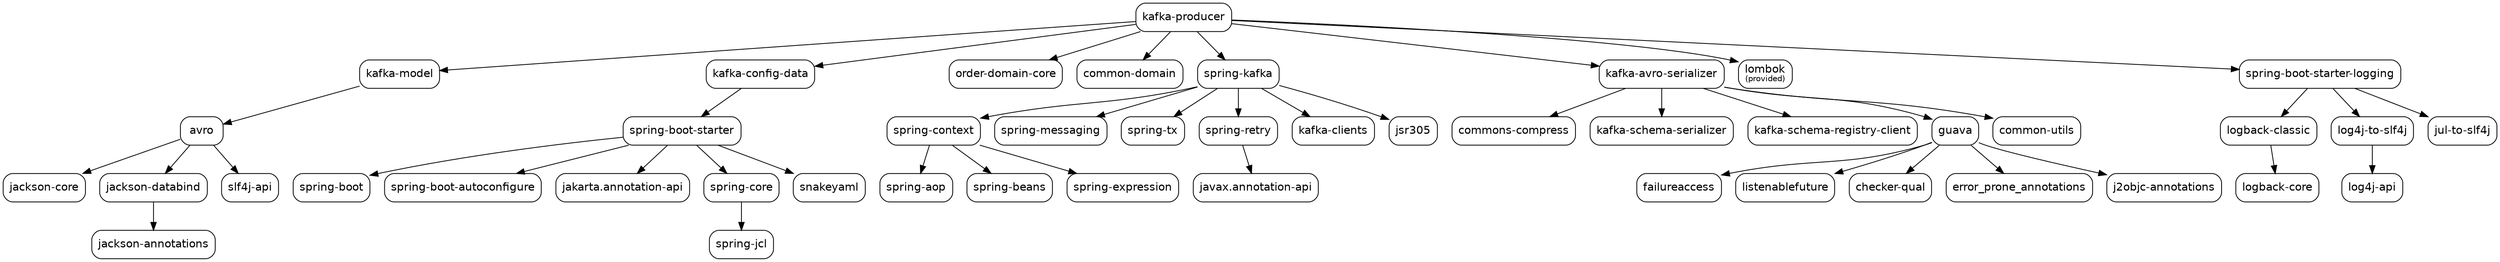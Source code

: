 digraph "kafka-producer" {
  node [shape="box",style="rounded",fontname="Helvetica",fontsize="14"]
  edge [fontsize="10",fontname="Helvetica"]

  // Node Definitions:
  "org.apache.avro:avro:jar"[label=<avro>]
  "com.fasterxml.jackson.core:jackson-core:jar"[label=<jackson-core>]
  "com.fasterxml.jackson.core:jackson-databind:jar"[label=<jackson-databind>]
  "com.fasterxml.jackson.core:jackson-annotations:jar"[label=<jackson-annotations>]
  "org.slf4j:slf4j-api:jar"[label=<slf4j-api>]
  "com.food-ordering-system:kafka-model:jar"[label=<kafka-model>]
  "com.food-ordering-system:kafka-producer:jar"[label=<kafka-producer>]
  "org.springframework.boot:spring-boot-starter:jar"[label=<spring-boot-starter>]
  "org.springframework.boot:spring-boot:jar"[label=<spring-boot>]
  "org.springframework.boot:spring-boot-autoconfigure:jar"[label=<spring-boot-autoconfigure>]
  "jakarta.annotation:jakarta.annotation-api:jar"[label=<jakarta.annotation-api>]
  "org.springframework:spring-core:jar"[label=<spring-core>]
  "org.springframework:spring-jcl:jar"[label=<spring-jcl>]
  "org.yaml:snakeyaml:jar"[label=<snakeyaml>]
  "com.food.ordering.system:kafka-config-data:jar"[label=<kafka-config-data>]
  "com.food-ordering-system:order-domain-core:jar"[label=<order-domain-core>]
  "com.food.ordering.system:common-domain:jar"[label=<common-domain>]
  "org.springframework:spring-context:jar"[label=<spring-context>]
  "org.springframework:spring-aop:jar"[label=<spring-aop>]
  "org.springframework:spring-beans:jar"[label=<spring-beans>]
  "org.springframework:spring-expression:jar"[label=<spring-expression>]
  "org.springframework.kafka:spring-kafka:jar"[label=<spring-kafka>]
  "org.springframework:spring-messaging:jar"[label=<spring-messaging>]
  "org.springframework:spring-tx:jar"[label=<spring-tx>]
  "org.springframework.retry:spring-retry:jar"[label=<spring-retry>]
  "javax.annotation:javax.annotation-api:jar"[label=<javax.annotation-api>]
  "org.apache.kafka:kafka-clients:jar"[label=<kafka-clients>]
  "com.google.code.findbugs:jsr305:jar"[label=<jsr305>]
  "io.confluent:kafka-avro-serializer:jar"[label=<kafka-avro-serializer>]
  "org.apache.commons:commons-compress:jar"[label=<commons-compress>]
  "io.confluent:kafka-schema-serializer:jar"[label=<kafka-schema-serializer>]
  "io.confluent:kafka-schema-registry-client:jar"[label=<kafka-schema-registry-client>]
  "com.google.guava:guava:jar"[label=<guava>]
  "com.google.guava:failureaccess:jar"[label=<failureaccess>]
  "com.google.guava:listenablefuture:jar"[label=<listenablefuture>]
  "org.checkerframework:checker-qual:jar"[label=<checker-qual>]
  "com.google.errorprone:error_prone_annotations:jar"[label=<error_prone_annotations>]
  "com.google.j2objc:j2objc-annotations:jar"[label=<j2objc-annotations>]
  "io.confluent:common-utils:jar"[label=<common-utils>]
  "org.projectlombok:lombok:jar"[label=<lombok<font point-size="10"><br/>(provided)</font>>]
  "ch.qos.logback:logback-classic:jar"[label=<logback-classic>]
  "ch.qos.logback:logback-core:jar"[label=<logback-core>]
  "org.springframework.boot:spring-boot-starter-logging:jar"[label=<spring-boot-starter-logging>]
  "org.apache.logging.log4j:log4j-to-slf4j:jar"[label=<log4j-to-slf4j>]
  "org.apache.logging.log4j:log4j-api:jar"[label=<log4j-api>]
  "org.slf4j:jul-to-slf4j:jar"[label=<jul-to-slf4j>]

  // Edge Definitions:
  "org.apache.avro:avro:jar" -> "com.fasterxml.jackson.core:jackson-core:jar"
  "com.fasterxml.jackson.core:jackson-databind:jar" -> "com.fasterxml.jackson.core:jackson-annotations:jar"
  "org.apache.avro:avro:jar" -> "com.fasterxml.jackson.core:jackson-databind:jar"
  "org.apache.avro:avro:jar" -> "org.slf4j:slf4j-api:jar"
  "com.food-ordering-system:kafka-model:jar" -> "org.apache.avro:avro:jar"
  "com.food-ordering-system:kafka-producer:jar" -> "com.food-ordering-system:kafka-model:jar"
  "org.springframework.boot:spring-boot-starter:jar" -> "org.springframework.boot:spring-boot:jar"
  "org.springframework.boot:spring-boot-starter:jar" -> "org.springframework.boot:spring-boot-autoconfigure:jar"
  "org.springframework.boot:spring-boot-starter:jar" -> "jakarta.annotation:jakarta.annotation-api:jar"
  "org.springframework:spring-core:jar" -> "org.springframework:spring-jcl:jar"
  "org.springframework.boot:spring-boot-starter:jar" -> "org.springframework:spring-core:jar"
  "org.springframework.boot:spring-boot-starter:jar" -> "org.yaml:snakeyaml:jar"
  "com.food.ordering.system:kafka-config-data:jar" -> "org.springframework.boot:spring-boot-starter:jar"
  "com.food-ordering-system:kafka-producer:jar" -> "com.food.ordering.system:kafka-config-data:jar"
  "com.food-ordering-system:kafka-producer:jar" -> "com.food-ordering-system:order-domain-core:jar"
  "com.food-ordering-system:kafka-producer:jar" -> "com.food.ordering.system:common-domain:jar"
  "org.springframework:spring-context:jar" -> "org.springframework:spring-aop:jar"
  "org.springframework:spring-context:jar" -> "org.springframework:spring-beans:jar"
  "org.springframework:spring-context:jar" -> "org.springframework:spring-expression:jar"
  "org.springframework.kafka:spring-kafka:jar" -> "org.springframework:spring-context:jar"
  "org.springframework.kafka:spring-kafka:jar" -> "org.springframework:spring-messaging:jar"
  "org.springframework.kafka:spring-kafka:jar" -> "org.springframework:spring-tx:jar"
  "org.springframework.retry:spring-retry:jar" -> "javax.annotation:javax.annotation-api:jar"
  "org.springframework.kafka:spring-kafka:jar" -> "org.springframework.retry:spring-retry:jar"
  "org.springframework.kafka:spring-kafka:jar" -> "org.apache.kafka:kafka-clients:jar"
  "org.springframework.kafka:spring-kafka:jar" -> "com.google.code.findbugs:jsr305:jar"
  "com.food-ordering-system:kafka-producer:jar" -> "org.springframework.kafka:spring-kafka:jar"
  "io.confluent:kafka-avro-serializer:jar" -> "org.apache.commons:commons-compress:jar"
  "io.confluent:kafka-avro-serializer:jar" -> "io.confluent:kafka-schema-serializer:jar"
  "io.confluent:kafka-avro-serializer:jar" -> "io.confluent:kafka-schema-registry-client:jar"
  "com.google.guava:guava:jar" -> "com.google.guava:failureaccess:jar"
  "com.google.guava:guava:jar" -> "com.google.guava:listenablefuture:jar"
  "com.google.guava:guava:jar" -> "org.checkerframework:checker-qual:jar"
  "com.google.guava:guava:jar" -> "com.google.errorprone:error_prone_annotations:jar"
  "com.google.guava:guava:jar" -> "com.google.j2objc:j2objc-annotations:jar"
  "io.confluent:kafka-avro-serializer:jar" -> "com.google.guava:guava:jar"
  "io.confluent:kafka-avro-serializer:jar" -> "io.confluent:common-utils:jar"
  "com.food-ordering-system:kafka-producer:jar" -> "io.confluent:kafka-avro-serializer:jar"
  "com.food-ordering-system:kafka-producer:jar" -> "org.projectlombok:lombok:jar"
  "ch.qos.logback:logback-classic:jar" -> "ch.qos.logback:logback-core:jar"
  "org.springframework.boot:spring-boot-starter-logging:jar" -> "ch.qos.logback:logback-classic:jar"
  "org.apache.logging.log4j:log4j-to-slf4j:jar" -> "org.apache.logging.log4j:log4j-api:jar"
  "org.springframework.boot:spring-boot-starter-logging:jar" -> "org.apache.logging.log4j:log4j-to-slf4j:jar"
  "org.springframework.boot:spring-boot-starter-logging:jar" -> "org.slf4j:jul-to-slf4j:jar"
  "com.food-ordering-system:kafka-producer:jar" -> "org.springframework.boot:spring-boot-starter-logging:jar"
}